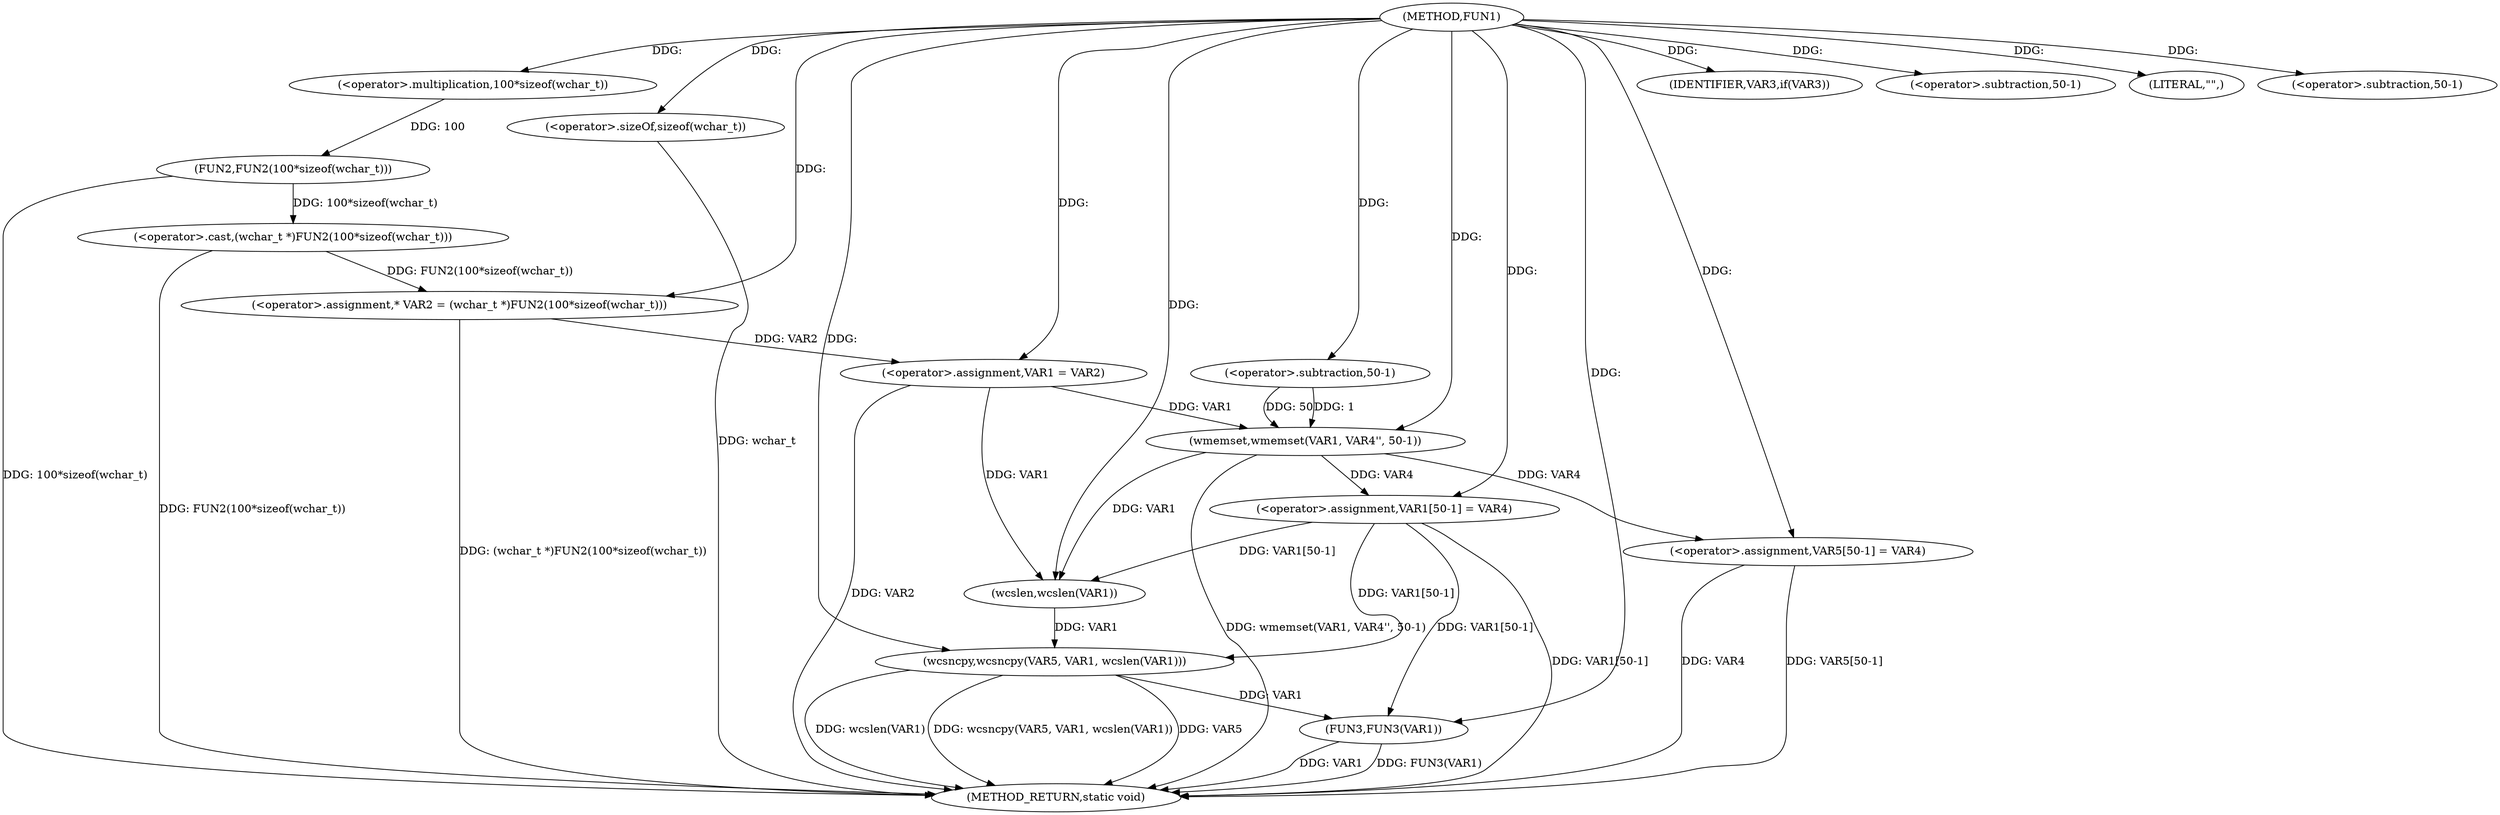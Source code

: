 digraph FUN1 {  
"1000100" [label = "(METHOD,FUN1)" ]
"1000148" [label = "(METHOD_RETURN,static void)" ]
"1000104" [label = "(<operator>.assignment,* VAR2 = (wchar_t *)FUN2(100*sizeof(wchar_t)))" ]
"1000106" [label = "(<operator>.cast,(wchar_t *)FUN2(100*sizeof(wchar_t)))" ]
"1000108" [label = "(FUN2,FUN2(100*sizeof(wchar_t)))" ]
"1000109" [label = "(<operator>.multiplication,100*sizeof(wchar_t))" ]
"1000111" [label = "(<operator>.sizeOf,sizeof(wchar_t))" ]
"1000113" [label = "(<operator>.assignment,VAR1 = VAR2)" ]
"1000117" [label = "(IDENTIFIER,VAR3,if(VAR3))" ]
"1000119" [label = "(wmemset,wmemset(VAR1, VAR4'', 50-1))" ]
"1000122" [label = "(<operator>.subtraction,50-1)" ]
"1000125" [label = "(<operator>.assignment,VAR1[50-1] = VAR4)" ]
"1000128" [label = "(<operator>.subtraction,50-1)" ]
"1000133" [label = "(LITERAL,\"\",)" ]
"1000134" [label = "(wcsncpy,wcsncpy(VAR5, VAR1, wcslen(VAR1)))" ]
"1000137" [label = "(wcslen,wcslen(VAR1))" ]
"1000139" [label = "(<operator>.assignment,VAR5[50-1] = VAR4)" ]
"1000142" [label = "(<operator>.subtraction,50-1)" ]
"1000146" [label = "(FUN3,FUN3(VAR1))" ]
  "1000125" -> "1000148"  [ label = "DDG: VAR1[50-1]"] 
  "1000106" -> "1000148"  [ label = "DDG: FUN2(100*sizeof(wchar_t))"] 
  "1000139" -> "1000148"  [ label = "DDG: VAR5[50-1]"] 
  "1000134" -> "1000148"  [ label = "DDG: wcsncpy(VAR5, VAR1, wcslen(VAR1))"] 
  "1000113" -> "1000148"  [ label = "DDG: VAR2"] 
  "1000111" -> "1000148"  [ label = "DDG: wchar_t"] 
  "1000139" -> "1000148"  [ label = "DDG: VAR4"] 
  "1000119" -> "1000148"  [ label = "DDG: wmemset(VAR1, VAR4'', 50-1)"] 
  "1000146" -> "1000148"  [ label = "DDG: FUN3(VAR1)"] 
  "1000134" -> "1000148"  [ label = "DDG: VAR5"] 
  "1000146" -> "1000148"  [ label = "DDG: VAR1"] 
  "1000134" -> "1000148"  [ label = "DDG: wcslen(VAR1)"] 
  "1000104" -> "1000148"  [ label = "DDG: (wchar_t *)FUN2(100*sizeof(wchar_t))"] 
  "1000108" -> "1000148"  [ label = "DDG: 100*sizeof(wchar_t)"] 
  "1000106" -> "1000104"  [ label = "DDG: FUN2(100*sizeof(wchar_t))"] 
  "1000100" -> "1000104"  [ label = "DDG: "] 
  "1000108" -> "1000106"  [ label = "DDG: 100*sizeof(wchar_t)"] 
  "1000109" -> "1000108"  [ label = "DDG: 100"] 
  "1000100" -> "1000109"  [ label = "DDG: "] 
  "1000100" -> "1000111"  [ label = "DDG: "] 
  "1000104" -> "1000113"  [ label = "DDG: VAR2"] 
  "1000100" -> "1000113"  [ label = "DDG: "] 
  "1000100" -> "1000117"  [ label = "DDG: "] 
  "1000113" -> "1000119"  [ label = "DDG: VAR1"] 
  "1000100" -> "1000119"  [ label = "DDG: "] 
  "1000122" -> "1000119"  [ label = "DDG: 50"] 
  "1000122" -> "1000119"  [ label = "DDG: 1"] 
  "1000100" -> "1000122"  [ label = "DDG: "] 
  "1000119" -> "1000125"  [ label = "DDG: VAR4"] 
  "1000100" -> "1000125"  [ label = "DDG: "] 
  "1000100" -> "1000128"  [ label = "DDG: "] 
  "1000100" -> "1000133"  [ label = "DDG: "] 
  "1000100" -> "1000134"  [ label = "DDG: "] 
  "1000125" -> "1000134"  [ label = "DDG: VAR1[50-1]"] 
  "1000137" -> "1000134"  [ label = "DDG: VAR1"] 
  "1000125" -> "1000137"  [ label = "DDG: VAR1[50-1]"] 
  "1000113" -> "1000137"  [ label = "DDG: VAR1"] 
  "1000119" -> "1000137"  [ label = "DDG: VAR1"] 
  "1000100" -> "1000137"  [ label = "DDG: "] 
  "1000100" -> "1000139"  [ label = "DDG: "] 
  "1000119" -> "1000139"  [ label = "DDG: VAR4"] 
  "1000100" -> "1000142"  [ label = "DDG: "] 
  "1000125" -> "1000146"  [ label = "DDG: VAR1[50-1]"] 
  "1000134" -> "1000146"  [ label = "DDG: VAR1"] 
  "1000100" -> "1000146"  [ label = "DDG: "] 
}
